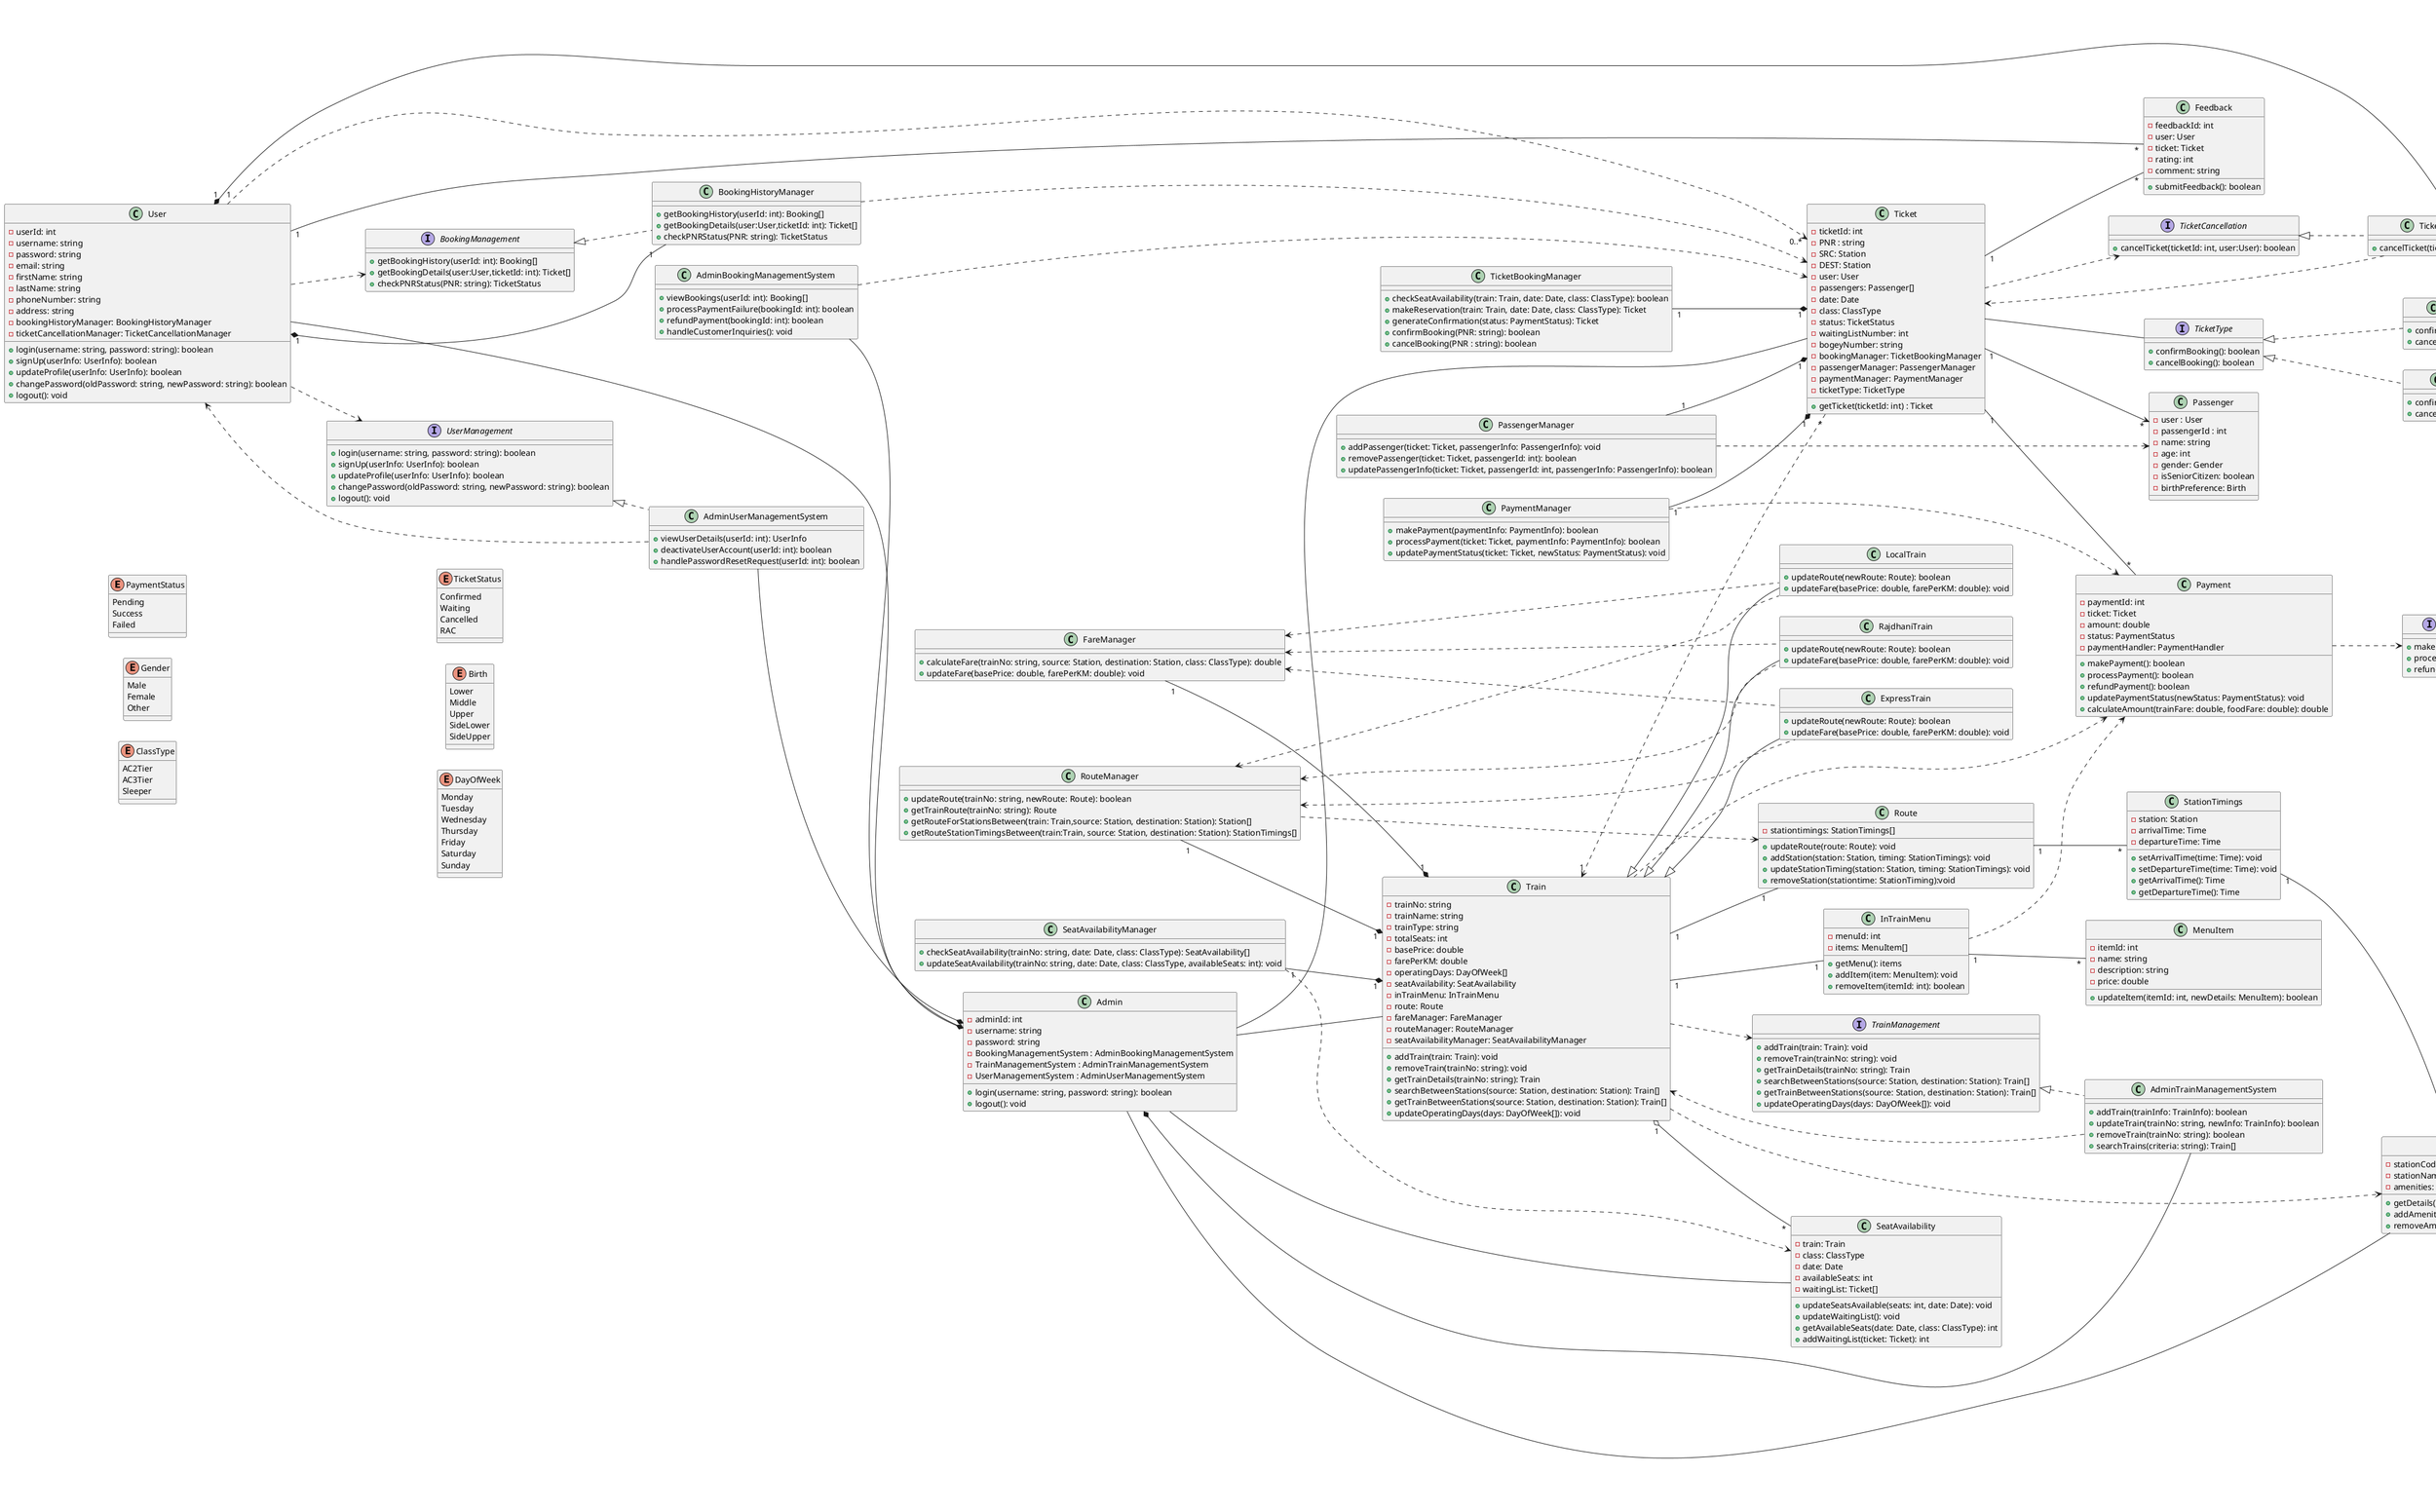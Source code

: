 @startuml

' top to bottom direction
left to right direction 
' define enums

enum PaymentStatus {
    Pending
    Success
    Failed
}

enum Gender {
    Male
    Female
    Other
}

enum ClassType {
    AC2Tier
    AC3Tier
    Sleeper
}

enum TicketStatus {
    Confirmed
    Waiting
    Cancelled
    RAC
}

enum Birth {
    Lower
    Middle
    Upper
    SideLower
    SideUpper
}

enum DayOfWeek {
    Monday
    Tuesday
    Wednesday
    Thursday
    Friday
    Saturday
    Sunday
}

' Define entities
class User {
    - userId: int
    - username: string
    - password: string
    - email: string
    - firstName: string
    - lastName: string
    - phoneNumber: string
    - address: string
    - bookingHistoryManager: BookingHistoryManager
    - ticketCancellationManager: TicketCancellationManager


    + login(username: string, password: string): boolean
    + signUp(userInfo: UserInfo): boolean
    + updateProfile(userInfo: UserInfo): boolean
    + changePassword(oldPassword: string, newPassword: string): boolean
    + logout(): void
}

class BookingHistoryManager {
    + getBookingHistory(userId: int): Booking[]
    + getBookingDetails(user:User,ticketId: int): Ticket[]
    + checkPNRStatus(PNR: string): TicketStatus
}

class TicketCancellationManager {
    + cancelTicket(ticketId: int, user:User): boolean
}

interface UserManagement {
    + login(username: string, password: string): boolean
    + signUp(userInfo: UserInfo): boolean
    + updateProfile(userInfo: UserInfo): boolean
    + changePassword(oldPassword: string, newPassword: string): boolean
    + logout(): void
}

interface BookingManagement {
    + getBookingHistory(userId: int): Booking[]
    + getBookingDetails(user:User,ticketId: int): Ticket[]
    + checkPNRStatus(PNR: string): TicketStatus
}

interface TicketCancellation {
    + cancelTicket(ticketId: int, user:User): boolean
}

interface TrainManagement {
    + addTrain(train: Train): void
    + removeTrain(trainNo: string): void
    + getTrainDetails(trainNo: string): Train
    + searchBetweenStations(source: Station, destination: Station): Train[]
    + getTrainBetweenStations(source: Station, destination: Station): Train[]
    + updateOperatingDays(days: DayOfWeek[]): void
}



class Train {
    - trainNo: string
    - trainName: string
    - trainType: string
    - totalSeats: int
    - basePrice: double
    - farePerKM: double
    - operatingDays: DayOfWeek[]
    - seatAvailability: SeatAvailability
    - inTrainMenu: InTrainMenu
    - route: Route
    - fareManager: FareManager
    - routeManager: RouteManager
    - seatAvailabilityManager: SeatAvailabilityManager

    
    + addTrain(train: Train): void
    + removeTrain(trainNo: string): void
    + getTrainDetails(trainNo: string): Train
    + searchBetweenStations(source: Station, destination: Station): Train[]
    + getTrainBetweenStations(source: Station, destination: Station): Train[]
    + updateOperatingDays(days: DayOfWeek[]): void
}

' Create concrete subclasses for different train types
class ExpressTrain {
    + updateRoute(newRoute: Route): boolean
    + updateFare(basePrice: double, farePerKM: double): void
}

class LocalTrain {
    + updateRoute(newRoute: Route): boolean
    + updateFare(basePrice: double, farePerKM: double): void
}

class RajdhaniTrain {
    + updateRoute(newRoute: Route): boolean
    + updateFare(basePrice: double, farePerKM: double): void
}

class SeatAvailabilityManager {
    + checkSeatAvailability(trainNo: string, date: Date, class: ClassType): SeatAvailability[]
    + updateSeatAvailability(trainNo: string, date: Date, class: ClassType, availableSeats: int): void
}

class RouteManager {
    + updateRoute(trainNo: string, newRoute: Route): boolean
    + getTrainRoute(trainNo: string): Route
    + getRouteForStationsBetween(train: Train,source: Station, destination: Station): Station[]
    + getRouteStationTimingsBetween(train:Train, source: Station, destination: Station): StationTimings[]
}

class FareManager {
    + calculateFare(trainNo: string, source: Station, destination: Station, class: ClassType): double
    + updateFare(basePrice: double, farePerKM: double): void
}

class Route {
    - stationtimings: StationTimings[]

    + updateRoute(route: Route): void
    + addStation(station: Station, timing: StationTimings): void
    + updateStationTiming(station: Station, timing: StationTimings): void
    + removeStation(stationtime: StationTiming):void
}

class StationTimings {
    - station: Station
    - arrivalTime: Time
    - departureTime: Time

    + setArrivalTime(time: Time): void
    + setDepartureTime(time: Time): void
    + getArrivalTime(): Time
    + getDepartureTime(): Time
}
class Station {
    - stationCode: string
    - stationName: string
    - amenities: string[]
    + getDetails(): string
    + addAmenity(amenity: string): void
    + removeAmenity(amenity: string): void
}


interface TicketType {
    + confirmBooking(): boolean
    + cancelBooking(): boolean
}

' Define ticket types
class RegularTicket implements TicketType {
    + confirmBooking(): boolean
    + cancelBooking(): boolean
}

class TatkalTicket implements TicketType {
    + confirmBooking(): boolean
    + cancelBooking(): boolean
}

class Ticket {
    - ticketId: int
    - PNR : string
    - SRC: Station
    - DEST: Station
    - user: User
    - passengers: Passenger[]
    - date: Date
    - class: ClassType
    - status: TicketStatus
    - waitingListNumber: int
    - bogeyNumber: string
    - bookingManager: TicketBookingManager
    - passengerManager: PassengerManager
    - paymentManager: PaymentManager
    - ticketType: TicketType


    + getTicket(ticketId: int) : Ticket
}

' abstract class BookingManager {
'     - seatAvailabilityManager: SeatAvailabilityManager
'     - fareManager: FareManager
'     - ticketManager: TicketBookingManager
'     - paymentManager: PaymentManager
'     - passengerManager: PassengerManager

'     + BookingManager(seatAvailabilityManager: SeatAvailabilityManager, fareManager: FareManager, ticketManager: TicketManager, paymentManager: PaymentManager, passengerManager: PassengerManager
' ) 
'     + checkSeatAvailability(trainNo: string, date: Date, class: ClassType): boolean
'     + calculateFare(trainNo: string, source: Station, destination: Station, class: ClassType): double

'     + makeReservation(trainNo: string, date: Date, class: ClassType): Ticket
'     + generateConfirmation(status: PaymentStatus): Ticket
'     + confirmBooking(PNR: string): boolean
'     + cancelBooking(PNR: string): boolean

'     + addPassenger(ticket: Ticket, passengerInfo: PassengerInfo): void
'     + removePassenger(ticket: Ticket, passengerId: int): boolean
'     + updatePassengerInfo(ticket: Ticket, passengerId: int, passengerInfo: PassengerInfo): boolean

'     + makePayment(paymentInfo: PaymentInfo): boolean
'     + processPayment(ticket: Ticket, paymentInfo: PaymentInfo): boolean




' }


class TicketBookingManager {
    + checkSeatAvailability(train: Train, date: Date, class: ClassType): boolean
    + makeReservation(train: Train, date: Date, class: ClassType): Ticket
    + generateConfirmation(status: PaymentStatus): Ticket
    + confirmBooking(PNR: string): boolean
    + cancelBooking(PNR : string): boolean
}

class PassengerManager {
    + addPassenger(ticket: Ticket, passengerInfo: PassengerInfo): void
    + removePassenger(ticket: Ticket, passengerId: int): boolean
    + updatePassengerInfo(ticket: Ticket, passengerId: int, passengerInfo: PassengerInfo): boolean
}

class PaymentManager {
    + makePayment(paymentInfo: PaymentInfo): boolean
    + processPayment(ticket: Ticket, paymentInfo: PaymentInfo): boolean
    + updatePaymentStatus(ticket: Ticket, newStatus: PaymentStatus): void
}


class Passenger {
    - user : User
    - passengerId : int
    - name: string
    - age: int
    - gender: Gender
    - isSeniorCitizen: boolean
    - birthPreference: Birth
}

class SeatAvailability {
    - train: Train
    - class: ClassType
    - date: Date
    - availableSeats: int
    - waitingList: Ticket[]
    + updateSeatsAvailable(seats: int, date: Date): void
    + updateWaitingList(): void
    + getAvailableSeats(date: Date, class: ClassType): int
    + addWaitingList(ticket: Ticket): int
}

' Define interfaces
interface PaymentHandler {
    + makePayment(): boolean
    + processPayment(): boolean
    + refundPayment(): boolean
}

' Define payment handlers
class CardPaymentHandler implements PaymentHandler {
    + makePayment(): boolean
    + processPayment(): boolean
    + refundPayment(): boolean
}

class UPIPaymentHandler implements PaymentHandler {
    + makePayment(): boolean
    + processPayment(): boolean
    + refundPayment(): boolean
}




class Payment {
    - paymentId: int
    - ticket: Ticket
    - amount: double
    - status: PaymentStatus
    - paymentHandler: PaymentHandler


    + makePayment(): boolean
    + processPayment(): boolean
    + refundPayment(): boolean
    + updatePaymentStatus(newStatus: PaymentStatus): void
    + calculateAmount(trainFare: double, foodFare: double): double
}

class Feedback {
    - feedbackId: int
    - user: User
    - ticket: Ticket
    - rating: int
    - comment: string
    + submitFeedback(): boolean
}

class InTrainMenu {
    - menuId: int
    - items: MenuItem[]
    + getMenu(): items
    + addItem(item: MenuItem): void
    + removeItem(itemId: int): boolean
}

class MenuItem {
    - itemId: int
    - name: string
    - description: string
    - price: double
    + updateItem(itemId: int, newDetails: MenuItem): boolean
}

class Admin {
    - adminId: int
    - username: string
    - password: string
    - BookingManagementSystem : AdminBookingManagementSystem
    - TrainManagementSystem : AdminTrainManagementSystem
    - UserManagementSystem : AdminUserManagementSystem

    + login(username: string, password: string): boolean
    + logout(): void
}

class AdminTrainManagementSystem {
    + addTrain(trainInfo: TrainInfo): boolean
    + updateTrain(trainNo: string, newInfo: TrainInfo): boolean
    + removeTrain(trainNo: string): boolean
    + searchTrains(criteria: string): Train[]
}

class AdminUserManagementSystem {
    + viewUserDetails(userId: int): UserInfo
    + deactivateUserAccount(userId: int): boolean
    + handlePasswordResetRequest(userId: int): boolean
}

class AdminBookingManagementSystem {
    + viewBookings(userId: int): Booking[]
    + processPaymentFailure(bookingId: int): boolean
    + refundPayment(bookingId: int): boolean
    + handleCustomerInquiries(): void
}



User "1" ..> "0..*" Ticket
Ticket "1" --> "*" Passenger
Train "1" -- "1" Route
Train "1" <.. "*" Ticket
Train ..> Station
Train ..> Payment
InTrainMenu ..> Payment
Ticket "1" -- "*" Payment
User "1" -- "*" Feedback
Ticket "1" -- "*" Feedback
Train "1" -- "1" InTrainMenu
InTrainMenu "1" -- "*" MenuItem
Admin -- User
Admin -- Train
Admin -- Ticket
Admin -- Station
Admin -- SeatAvailability
Train "1" o-- "*" SeatAvailability

' After Applying Solid Principles ( Single Responsibility Principle (SRP) )
TicketBookingManager "1" --* "1" Ticket
PassengerManager  "1"--* "1" Ticket
PaymentManager "1" --* "1" Ticket
PassengerManager ..> Passenger
PaymentManager ..> Payment

User "1" *-- "1" BookingHistoryManager
User "1" *-- "1" TicketCancellationManager
BookingHistoryManager ..> Ticket
TicketCancellationManager ..> Ticket

SeatAvailabilityManager "1"--*"1" Train
RouteManager "1"--*"1" Train
FareManager "1"--*"1" Train

RouteManager ..> Route
SeatAvailabilityManager ..> SeatAvailability

Route "1" -- "*" StationTimings
StationTimings "1" -- "1" Station

AdminBookingManagementSystem --* Admin
AdminTrainManagementSystem --* Admin
AdminUserManagementSystem --* Admin

AdminBookingManagementSystem ..>Ticket
AdminTrainManagementSystem ..> Train
AdminUserManagementSystem ..> User

' After Applying Solid Principles ( Open/Closed Principle (OCP) )

Payment ..> PaymentHandler

Ticket -- TicketType


' After Applying Solid Principles ( Liskov Substitution Principle (LSP) )
Train <|-- ExpressTrain
Train <|-- LocalTrain
Train <|-- RajdhaniTrain

FareManager <.. RajdhaniTrain
FareManager <.. LocalTrain
FareManager <.. ExpressTrain

RouteManager <.. RajdhaniTrain
RouteManager <.. LocalTrain
RouteManager <.. ExpressTrain

' After Applying Solid Principles ( Interface Segregation Principle (ISP) )

User ..> UserManagement
UserManagement <|.. AdminUserManagementSystem

Ticket ..> TicketCancellation
TicketCancellation <|.. TicketCancellationManager

User ..> BookingManagement
BookingManagement <|.. BookingHistoryManager

Train ..> TrainManagement
TrainManagement <|.. AdminTrainManagementSystem


' After Applying Solid Principles ( Dependency Inversion Principle (DIP) )
' BookingManager ..> SeatAvailabilityManager
' BookingManager ..> FareManager
' BookingManager ..> TicketBookingManager
' BookingManager ..> PaymentManager
' BookingManager ..> PassengerManager



@enduml